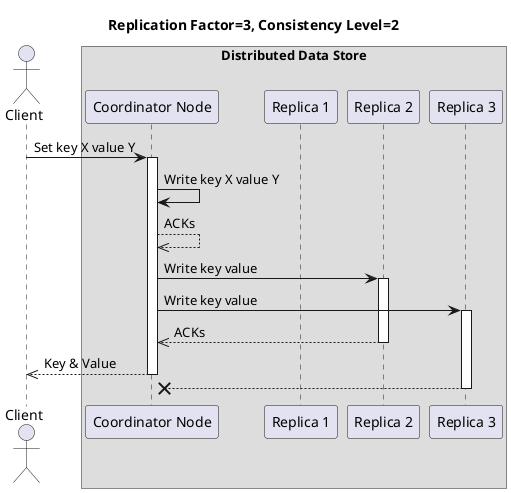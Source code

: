 @startuml

title Replication Factor=3, Consistency Level=2

actor Client as C
box "Distributed Data Store"
participant "Coordinator Node" as CN
participant "Replica 1" as N1
participant "Replica 2" as N2
participant "Replica 3" as N3
end box


C -> CN : Set key X value Y
activate CN
CN -> CN : Write key X value Y
CN -->> CN : ACKs
CN -> N2 : Write key value
activate N2
CN -> N3 : Write key value
activate N3
N2 -->> CN : ACKs
deactivate N2
CN -->> C : Key & Value
deactivate CN
N3 -->>X CN
deactivate N3
@enduml